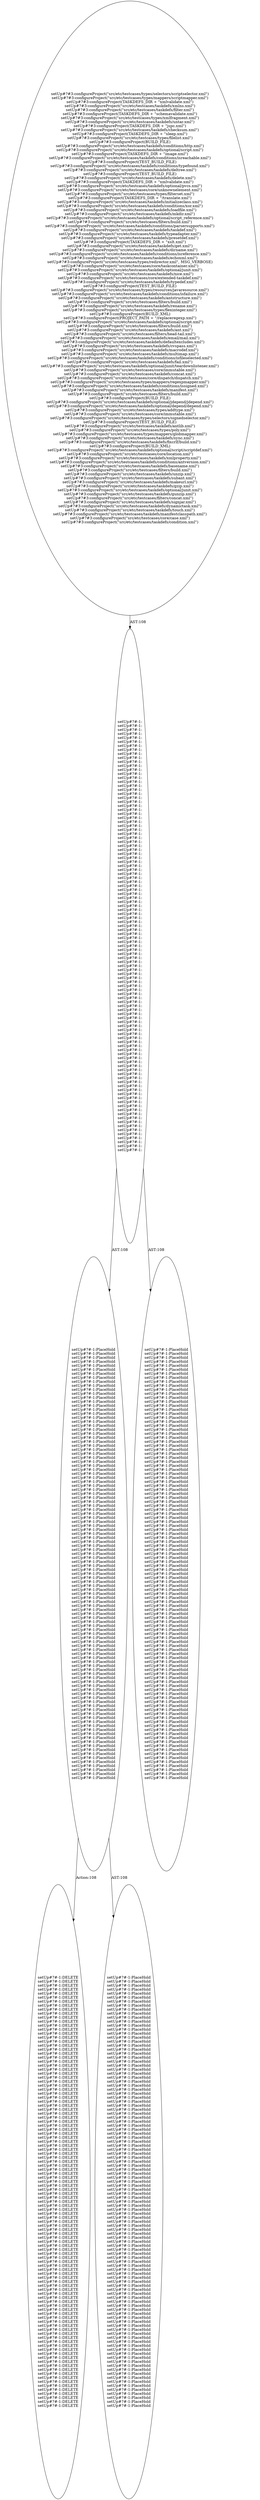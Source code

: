 digraph "Pattern" {
0 [label="setUp#?#-1:DELETE
setUp#?#-1:DELETE
setUp#?#-1:DELETE
setUp#?#-1:DELETE
setUp#?#-1:DELETE
setUp#?#-1:DELETE
setUp#?#-1:DELETE
setUp#?#-1:DELETE
setUp#?#-1:DELETE
setUp#?#-1:DELETE
setUp#?#-1:DELETE
setUp#?#-1:DELETE
setUp#?#-1:DELETE
setUp#?#-1:DELETE
setUp#?#-1:DELETE
setUp#?#-1:DELETE
setUp#?#-1:DELETE
setUp#?#-1:DELETE
setUp#?#-1:DELETE
setUp#?#-1:DELETE
setUp#?#-1:DELETE
setUp#?#-1:DELETE
setUp#?#-1:DELETE
setUp#?#-1:DELETE
setUp#?#-1:DELETE
setUp#?#-1:DELETE
setUp#?#-1:DELETE
setUp#?#-1:DELETE
setUp#?#-1:DELETE
setUp#?#-1:DELETE
setUp#?#-1:DELETE
setUp#?#-1:DELETE
setUp#?#-1:DELETE
setUp#?#-1:DELETE
setUp#?#-1:DELETE
setUp#?#-1:DELETE
setUp#?#-1:DELETE
setUp#?#-1:DELETE
setUp#?#-1:DELETE
setUp#?#-1:DELETE
setUp#?#-1:DELETE
setUp#?#-1:DELETE
setUp#?#-1:DELETE
setUp#?#-1:DELETE
setUp#?#-1:DELETE
setUp#?#-1:DELETE
setUp#?#-1:DELETE
setUp#?#-1:DELETE
setUp#?#-1:DELETE
setUp#?#-1:DELETE
setUp#?#-1:DELETE
setUp#?#-1:DELETE
setUp#?#-1:DELETE
setUp#?#-1:DELETE
setUp#?#-1:DELETE
setUp#?#-1:DELETE
setUp#?#-1:DELETE
setUp#?#-1:DELETE
setUp#?#-1:DELETE
setUp#?#-1:DELETE
setUp#?#-1:DELETE
setUp#?#-1:DELETE
setUp#?#-1:DELETE
setUp#?#-1:DELETE
setUp#?#-1:DELETE
setUp#?#-1:DELETE
setUp#?#-1:DELETE
setUp#?#-1:DELETE
setUp#?#-1:DELETE
setUp#?#-1:DELETE
setUp#?#-1:DELETE
setUp#?#-1:DELETE
setUp#?#-1:DELETE
setUp#?#-1:DELETE
setUp#?#-1:DELETE
setUp#?#-1:DELETE
setUp#?#-1:DELETE
setUp#?#-1:DELETE
setUp#?#-1:DELETE
setUp#?#-1:DELETE
setUp#?#-1:DELETE
setUp#?#-1:DELETE
setUp#?#-1:DELETE
setUp#?#-1:DELETE
setUp#?#-1:DELETE
setUp#?#-1:DELETE
setUp#?#-1:DELETE
setUp#?#-1:DELETE
setUp#?#-1:DELETE
setUp#?#-1:DELETE
setUp#?#-1:DELETE
setUp#?#-1:DELETE
setUp#?#-1:DELETE
setUp#?#-1:DELETE
setUp#?#-1:DELETE
setUp#?#-1:DELETE
setUp#?#-1:DELETE
setUp#?#-1:DELETE
setUp#?#-1:DELETE
setUp#?#-1:DELETE
setUp#?#-1:DELETE
setUp#?#-1:DELETE
setUp#?#-1:DELETE
setUp#?#-1:DELETE
setUp#?#-1:DELETE
setUp#?#-1:DELETE
setUp#?#-1:DELETE
setUp#?#-1:DELETE" shape=ellipse]
1 [label="setUp#?#-1:PlaceHold
setUp#?#-1:PlaceHold
setUp#?#-1:PlaceHold
setUp#?#-1:PlaceHold
setUp#?#-1:PlaceHold
setUp#?#-1:PlaceHold
setUp#?#-1:PlaceHold
setUp#?#-1:PlaceHold
setUp#?#-1:PlaceHold
setUp#?#-1:PlaceHold
setUp#?#-1:PlaceHold
setUp#?#-1:PlaceHold
setUp#?#-1:PlaceHold
setUp#?#-1:PlaceHold
setUp#?#-1:PlaceHold
setUp#?#-1:PlaceHold
setUp#?#-1:PlaceHold
setUp#?#-1:PlaceHold
setUp#?#-1:PlaceHold
setUp#?#-1:PlaceHold
setUp#?#-1:PlaceHold
setUp#?#-1:PlaceHold
setUp#?#-1:PlaceHold
setUp#?#-1:PlaceHold
setUp#?#-1:PlaceHold
setUp#?#-1:PlaceHold
setUp#?#-1:PlaceHold
setUp#?#-1:PlaceHold
setUp#?#-1:PlaceHold
setUp#?#-1:PlaceHold
setUp#?#-1:PlaceHold
setUp#?#-1:PlaceHold
setUp#?#-1:PlaceHold
setUp#?#-1:PlaceHold
setUp#?#-1:PlaceHold
setUp#?#-1:PlaceHold
setUp#?#-1:PlaceHold
setUp#?#-1:PlaceHold
setUp#?#-1:PlaceHold
setUp#?#-1:PlaceHold
setUp#?#-1:PlaceHold
setUp#?#-1:PlaceHold
setUp#?#-1:PlaceHold
setUp#?#-1:PlaceHold
setUp#?#-1:PlaceHold
setUp#?#-1:PlaceHold
setUp#?#-1:PlaceHold
setUp#?#-1:PlaceHold
setUp#?#-1:PlaceHold
setUp#?#-1:PlaceHold
setUp#?#-1:PlaceHold
setUp#?#-1:PlaceHold
setUp#?#-1:PlaceHold
setUp#?#-1:PlaceHold
setUp#?#-1:PlaceHold
setUp#?#-1:PlaceHold
setUp#?#-1:PlaceHold
setUp#?#-1:PlaceHold
setUp#?#-1:PlaceHold
setUp#?#-1:PlaceHold
setUp#?#-1:PlaceHold
setUp#?#-1:PlaceHold
setUp#?#-1:PlaceHold
setUp#?#-1:PlaceHold
setUp#?#-1:PlaceHold
setUp#?#-1:PlaceHold
setUp#?#-1:PlaceHold
setUp#?#-1:PlaceHold
setUp#?#-1:PlaceHold
setUp#?#-1:PlaceHold
setUp#?#-1:PlaceHold
setUp#?#-1:PlaceHold
setUp#?#-1:PlaceHold
setUp#?#-1:PlaceHold
setUp#?#-1:PlaceHold
setUp#?#-1:PlaceHold
setUp#?#-1:PlaceHold
setUp#?#-1:PlaceHold
setUp#?#-1:PlaceHold
setUp#?#-1:PlaceHold
setUp#?#-1:PlaceHold
setUp#?#-1:PlaceHold
setUp#?#-1:PlaceHold
setUp#?#-1:PlaceHold
setUp#?#-1:PlaceHold
setUp#?#-1:PlaceHold
setUp#?#-1:PlaceHold
setUp#?#-1:PlaceHold
setUp#?#-1:PlaceHold
setUp#?#-1:PlaceHold
setUp#?#-1:PlaceHold
setUp#?#-1:PlaceHold
setUp#?#-1:PlaceHold
setUp#?#-1:PlaceHold
setUp#?#-1:PlaceHold
setUp#?#-1:PlaceHold
setUp#?#-1:PlaceHold
setUp#?#-1:PlaceHold
setUp#?#-1:PlaceHold
setUp#?#-1:PlaceHold
setUp#?#-1:PlaceHold
setUp#?#-1:PlaceHold
setUp#?#-1:PlaceHold
setUp#?#-1:PlaceHold
setUp#?#-1:PlaceHold
setUp#?#-1:PlaceHold
setUp#?#-1:PlaceHold
setUp#?#-1:PlaceHold" shape=ellipse]
2 [label="setUp#?#-1:
setUp#?#-1:
setUp#?#-1:
setUp#?#-1:
setUp#?#-1:
setUp#?#-1:
setUp#?#-1:
setUp#?#-1:
setUp#?#-1:
setUp#?#-1:
setUp#?#-1:
setUp#?#-1:
setUp#?#-1:
setUp#?#-1:
setUp#?#-1:
setUp#?#-1:
setUp#?#-1:
setUp#?#-1:
setUp#?#-1:
setUp#?#-1:
setUp#?#-1:
setUp#?#-1:
setUp#?#-1:
setUp#?#-1:
setUp#?#-1:
setUp#?#-1:
setUp#?#-1:
setUp#?#-1:
setUp#?#-1:
setUp#?#-1:
setUp#?#-1:
setUp#?#-1:
setUp#?#-1:
setUp#?#-1:
setUp#?#-1:
setUp#?#-1:
setUp#?#-1:
setUp#?#-1:
setUp#?#-1:
setUp#?#-1:
setUp#?#-1:
setUp#?#-1:
setUp#?#-1:
setUp#?#-1:
setUp#?#-1:
setUp#?#-1:
setUp#?#-1:
setUp#?#-1:
setUp#?#-1:
setUp#?#-1:
setUp#?#-1:
setUp#?#-1:
setUp#?#-1:
setUp#?#-1:
setUp#?#-1:
setUp#?#-1:
setUp#?#-1:
setUp#?#-1:
setUp#?#-1:
setUp#?#-1:
setUp#?#-1:
setUp#?#-1:
setUp#?#-1:
setUp#?#-1:
setUp#?#-1:
setUp#?#-1:
setUp#?#-1:
setUp#?#-1:
setUp#?#-1:
setUp#?#-1:
setUp#?#-1:
setUp#?#-1:
setUp#?#-1:
setUp#?#-1:
setUp#?#-1:
setUp#?#-1:
setUp#?#-1:
setUp#?#-1:
setUp#?#-1:
setUp#?#-1:
setUp#?#-1:
setUp#?#-1:
setUp#?#-1:
setUp#?#-1:
setUp#?#-1:
setUp#?#-1:
setUp#?#-1:
setUp#?#-1:
setUp#?#-1:
setUp#?#-1:
setUp#?#-1:
setUp#?#-1:
setUp#?#-1:
setUp#?#-1:
setUp#?#-1:
setUp#?#-1:
setUp#?#-1:
setUp#?#-1:
setUp#?#-1:
setUp#?#-1:
setUp#?#-1:
setUp#?#-1:
setUp#?#-1:
setUp#?#-1:
setUp#?#-1:
setUp#?#-1:
setUp#?#-1:
setUp#?#-1:" shape=ellipse]
3 [label="setUp#?#3:configureProject(\"src/etc/testcases/types/selectors/scriptselector.xml\")
setUp#?#3:configureProject(\"src/etc/testcases/types/mappers/scriptmapper.xml\")
setUp#?#3:configureProject(TASKDEFS_DIR + \"xmlvalidate.xml\")
setUp#?#3:configureProject(\"src/etc/testcases/taskdefs/xmlns.xml\")
setUp#?#3:configureProject(\"src/etc/testcases/taskdefs/filter.xml\")
setUp#?#3:configureProject(TASKDEFS_DIR + \"schemavalidate.xml\")
setUp#?#3:configureProject(\"src/etc/testcases/types/xmlfragment.xml\")
setUp#?#3:configureProject(\"src/etc/testcases/taskdefs/untar.xml\")
setUp#?#3:configureProject(TASKDEFS_DIR + \"jspc.xml\")
setUp#?#3:configureProject(\"src/etc/testcases/taskdefs/checksum.xml\")
setUp#?#3:configureProject(TASKDEFS_DIR + \"sleep.xml\")
setUp#?#3:configureProject(\"src/etc/testcases/types/filelist.xml\")
setUp#?#3:configureProject(BUILD_FILE)
setUp#?#3:configureProject(\"src/etc/testcases/taskdefs/conditions/http.xml\")
setUp#?#3:configureProject(\"src/etc/testcases/taskdefs/optional/script.xml\")
setUp#?#3:configureProject(TASKDEFS_DIR + \"image.xml\")
setUp#?#3:configureProject(\"src/etc/testcases/taskdefs/conditions/isreachable.xml\")
setUp#?#3:configureProject(TEST_BUILD_FILE)
setUp#?#3:configureProject(\"src/etc/testcases/taskdefs/conditions/typefound.xml\")
setUp#?#3:configureProject(\"src/etc/testcases/taskdefs/deltree.xml\")
setUp#?#3:configureProject(TEST_BUILD_FILE)
setUp#?#3:configureProject(\"src/etc/testcases/taskdefs/delete.xml\")
setUp#?#3:configureProject(TASKDEFS_DIR + \"xmlvalidate.xml\")
setUp#?#3:configureProject(\"src/etc/testcases/taskdefs/optional/pvcs.xml\")
setUp#?#3:configureProject(\"src/etc/testcases/core/unknownelement.xml\")
setUp#?#3:configureProject(\"src/etc/testcases/types/filterset.xml\")
setUp#?#3:configureProject(TASKDEFS_DIR + \"/translate.xml\")
setUp#?#3:configureProject(\"src/etc/testcases/taskdefs/initializeclass.xml\")
setUp#?#3:configureProject(\"src/etc/testcases/taskdefs/conditions/xor.xml\")
setUp#?#3:configureProject(\"src/etc/testcases/taskdefs/loadfile.xml\")
setUp#?#3:configureProject(\"src/etc/testcases/taskdefs/mkdir.xml\")
setUp#?#3:configureProject(\"src/etc/testcases/taskdefs/optional/script_reference.xml\")
setUp#?#3:configureProject(\"src/etc/testcases/filters/build.xml\")
setUp#?#3:configureProject(\"src/etc/testcases/taskdefs/conditions/parsersupports.xml\")
setUp#?#3:configureProject(\"src/etc/testcases/taskdefs/taskdef.xml\")
setUp#?#3:configureProject(\"src/etc/testcases/taskdefs/typeadapter.xml\")
setUp#?#3:configureProject(\"src/etc/testcases/taskdefs/presetdef.xml\")
setUp#?#3:configureProject(TASKDEFS_DIR + \"xslt.xml\")
setUp#?#3:configureProject(\"src/etc/testcases/taskdefs/get.xml\")
setUp#?#3:configureProject(\"src/etc/testcases/taskdefs/dirname.xml\")
setUp#?#3:configureProject(\"src/etc/testcases/taskdefs/conditions/isreference.xml\")
setUp#?#3:configureProject(\"src/etc/testcases/taskdefs/echoxml.xml\")
setUp#?#3:configureProject(\"src/etc/testcases/types/redirector.xml\", MSG_VERBOSE)
setUp#?#3:configureProject(\"src/etc/testcases/core/taskcontainer.xml\")
setUp#?#3:configureProject(\"src/etc/testcases/taskdefs/optional/junit.xml\")
setUp#?#3:configureProject(\"src/etc/testcases/taskdefs/nice.xml\")
setUp#?#3:configureProject(\"src/etc/testcases/core/extended-taskdef.xml\")
setUp#?#3:configureProject(\"src/etc/testcases/taskdefs/typedef.xml\")
setUp#?#3:configureProject(TEST_BUILD_FILE)
setUp#?#3:configureProject(\"src/etc/testcases/types/resources/javaresource.xml\")
setUp#?#3:configureProject(\"src/etc/testcases/taskdefs/conditions/isfailure.xml\")
setUp#?#3:configureProject(\"src/etc/testcases/taskdefs/antstructure.xml\")
setUp#?#3:configureProject(\"src/etc/testcases/filters/build.xml\")
setUp#?#3:configureProject(\"src/etc/testcases/taskdefs/rename.xml\")
setUp#?#3:configureProject(\"src/etc/testcases/types/flexinteger.xml\")
setUp#?#3:configureProject(BUILD_XML)
setUp#?#3:configureProject(PROJECT_PATH + \"/replaceregexp.xml\")
setUp#?#3:configureProject(\"src/etc/testcases/taskdefs/optional/script.xml\")
setUp#?#3:configureProject(\"src/etc/testcases/filters/build.xml\")
setUp#?#3:configureProject(\"src/etc/testcases/taskdefs/ant.xml\")
setUp#?#3:configureProject(\"src/etc/testcases/filters/head-tail.xml\")
setUp#?#3:configureProject(\"src/etc/testcases/taskdefs/email/mail.xml\")
setUp#?#3:configureProject(\"src/etc/testcases/taskdefs/defaultexcludes.xml\")
setUp#?#3:configureProject(\"src/etc/testcases/taskdefs/cvspass.xml\")
setUp#?#3:configureProject(\"src/etc/testcases/taskdefs/macrodef.xml\")
setUp#?#3:configureProject(\"src/etc/testcases/taskdefs/multimap.xml\")
setUp#?#3:configureProject(\"src/etc/testcases/taskdefs/conditions/isfileselected.xml\")
setUp#?#3:configureProject(\"src/etc/testcases/taskdefs/fail.xml\")
setUp#?#3:configureProject(\"src/etc/testcases/taskdefs/optional/junit/teardownlistener.xml\")
setUp#?#3:configureProject(\"src/etc/testcases/core/immutable.xml\")
setUp#?#3:configureProject(\"src/etc/testcases/taskdefs/concat.xml\")
setUp#?#3:configureProject(\"src/etc/testcases/core/dispatch/dispatch.xml\")
setUp#?#3:configureProject(\"src/etc/testcases/types/mappers/regexpmapper.xml\")
setUp#?#3:configureProject(\"src/etc/testcases/taskdefs/conditions/issigned.xml\")
setUp#?#3:configureProject(\"src/etc/testcases/taskdefs/manifest.xml\")
setUp#?#3:configureProject(\"src/etc/testcases/filters/build.xml\")
setUp#?#3:configureProject(BUILD_FILE)
setUp#?#3:configureProject(\"src/etc/testcases/taskdefs/optional/jdepend/jdepend.xml\")
setUp#?#3:configureProject(\"src/etc/testcases/taskdefs/optional/depend/depend.xml\")
setUp#?#3:configureProject(\"src/etc/testcases/types/addtype.xml\")
setUp#?#3:configureProject(\"src/etc/testcases/core/immutable.xml\")
setUp#?#3:configureProject(\"src/etc/testcases/types/selectors/signedselector.xml\")
setUp#?#3:configureProject(TEST_BUILD_FILE)
setUp#?#3:configureProject(\"src/etc/testcases/taskdefs/antlib.xml\")
setUp#?#3:configureProject(\"src/etc/testcases/types/poly.xml\")
setUp#?#3:configureProject(\"src/etc/testcases/types/mappers/globmapper.xml\")
setUp#?#3:configureProject(\"src/etc/testcases/taskdefs/sync.xml\")
setUp#?#3:configureProject(\"src/etc/testcases/taskdefs/fixcrlf/build.xml\")
setUp#?#3:configureProject(BUILD_XML)
setUp#?#3:configureProject(\"src/etc/testcases/taskdefs/optional/script/scriptdef.xml\")
setUp#?#3:configureProject(\"src/etc/testcases/core/location.xml\")
setUp#?#3:configureProject(\"src/etc/testcases/taskdefs/xmlproperty.xml\")
setUp#?#3:configureProject(\"src/etc/testcases/taskdefs/conditions/antversion.xml\")
setUp#?#3:configureProject(\"src/etc/testcases/taskdefs/basename.xml\")
setUp#?#3:configureProject(\"src/etc/testcases/filters/build.xml\")
setUp#?#3:configureProject(\"src/etc/testcases/taskdefs/unzip.xml\")
setUp#?#3:configureProject(\"src/etc/testcases/taskdefs/subant.xml\")
setUp#?#3:configureProject(\"src/etc/testcases/taskdefs/makeurl.xml\")
setUp#?#3:configureProject(\"src/etc/testcases/taskdefs/gzip.xml\")
setUp#?#3:configureProject(\"src/etc/testcases/taskdefs/optional/junit.xml\")
setUp#?#3:configureProject(\"src/etc/testcases/taskdefs/gunzip.xml\")
setUp#?#3:configureProject(\"src/etc/testcases/filters/concat.xml\")
setUp#?#3:configureProject(\"src/etc/testcases/taskdefs/signjar.xml\")
setUp#?#3:configureProject(\"src/etc/testcases/taskdefs/dynamictask.xml\")
setUp#?#3:configureProject(\"src/etc/testcases/taskdefs/touch.xml\")
setUp#?#3:configureProject(\"src/etc/testcases/taskdefs/manifestclasspath.xml\")
setUp#?#3:configureProject(\"src/etc/testcases/core/case.xml\")
setUp#?#3:configureProject(\"src/etc/testcases/taskdefs/condition.xml\")" shape=ellipse]
4 [label="setUp#?#-1:PlaceHold
setUp#?#-1:PlaceHold
setUp#?#-1:PlaceHold
setUp#?#-1:PlaceHold
setUp#?#-1:PlaceHold
setUp#?#-1:PlaceHold
setUp#?#-1:PlaceHold
setUp#?#-1:PlaceHold
setUp#?#-1:PlaceHold
setUp#?#-1:PlaceHold
setUp#?#-1:PlaceHold
setUp#?#-1:PlaceHold
setUp#?#-1:PlaceHold
setUp#?#-1:PlaceHold
setUp#?#-1:PlaceHold
setUp#?#-1:PlaceHold
setUp#?#-1:PlaceHold
setUp#?#-1:PlaceHold
setUp#?#-1:PlaceHold
setUp#?#-1:PlaceHold
setUp#?#-1:PlaceHold
setUp#?#-1:PlaceHold
setUp#?#-1:PlaceHold
setUp#?#-1:PlaceHold
setUp#?#-1:PlaceHold
setUp#?#-1:PlaceHold
setUp#?#-1:PlaceHold
setUp#?#-1:PlaceHold
setUp#?#-1:PlaceHold
setUp#?#-1:PlaceHold
setUp#?#-1:PlaceHold
setUp#?#-1:PlaceHold
setUp#?#-1:PlaceHold
setUp#?#-1:PlaceHold
setUp#?#-1:PlaceHold
setUp#?#-1:PlaceHold
setUp#?#-1:PlaceHold
setUp#?#-1:PlaceHold
setUp#?#-1:PlaceHold
setUp#?#-1:PlaceHold
setUp#?#-1:PlaceHold
setUp#?#-1:PlaceHold
setUp#?#-1:PlaceHold
setUp#?#-1:PlaceHold
setUp#?#-1:PlaceHold
setUp#?#-1:PlaceHold
setUp#?#-1:PlaceHold
setUp#?#-1:PlaceHold
setUp#?#-1:PlaceHold
setUp#?#-1:PlaceHold
setUp#?#-1:PlaceHold
setUp#?#-1:PlaceHold
setUp#?#-1:PlaceHold
setUp#?#-1:PlaceHold
setUp#?#-1:PlaceHold
setUp#?#-1:PlaceHold
setUp#?#-1:PlaceHold
setUp#?#-1:PlaceHold
setUp#?#-1:PlaceHold
setUp#?#-1:PlaceHold
setUp#?#-1:PlaceHold
setUp#?#-1:PlaceHold
setUp#?#-1:PlaceHold
setUp#?#-1:PlaceHold
setUp#?#-1:PlaceHold
setUp#?#-1:PlaceHold
setUp#?#-1:PlaceHold
setUp#?#-1:PlaceHold
setUp#?#-1:PlaceHold
setUp#?#-1:PlaceHold
setUp#?#-1:PlaceHold
setUp#?#-1:PlaceHold
setUp#?#-1:PlaceHold
setUp#?#-1:PlaceHold
setUp#?#-1:PlaceHold
setUp#?#-1:PlaceHold
setUp#?#-1:PlaceHold
setUp#?#-1:PlaceHold
setUp#?#-1:PlaceHold
setUp#?#-1:PlaceHold
setUp#?#-1:PlaceHold
setUp#?#-1:PlaceHold
setUp#?#-1:PlaceHold
setUp#?#-1:PlaceHold
setUp#?#-1:PlaceHold
setUp#?#-1:PlaceHold
setUp#?#-1:PlaceHold
setUp#?#-1:PlaceHold
setUp#?#-1:PlaceHold
setUp#?#-1:PlaceHold
setUp#?#-1:PlaceHold
setUp#?#-1:PlaceHold
setUp#?#-1:PlaceHold
setUp#?#-1:PlaceHold
setUp#?#-1:PlaceHold
setUp#?#-1:PlaceHold
setUp#?#-1:PlaceHold
setUp#?#-1:PlaceHold
setUp#?#-1:PlaceHold
setUp#?#-1:PlaceHold
setUp#?#-1:PlaceHold
setUp#?#-1:PlaceHold
setUp#?#-1:PlaceHold
setUp#?#-1:PlaceHold
setUp#?#-1:PlaceHold
setUp#?#-1:PlaceHold
setUp#?#-1:PlaceHold
setUp#?#-1:PlaceHold" shape=ellipse]
5 [label="setUp#?#-1:PlaceHold
setUp#?#-1:PlaceHold
setUp#?#-1:PlaceHold
setUp#?#-1:PlaceHold
setUp#?#-1:PlaceHold
setUp#?#-1:PlaceHold
setUp#?#-1:PlaceHold
setUp#?#-1:PlaceHold
setUp#?#-1:PlaceHold
setUp#?#-1:PlaceHold
setUp#?#-1:PlaceHold
setUp#?#-1:PlaceHold
setUp#?#-1:PlaceHold
setUp#?#-1:PlaceHold
setUp#?#-1:PlaceHold
setUp#?#-1:PlaceHold
setUp#?#-1:PlaceHold
setUp#?#-1:PlaceHold
setUp#?#-1:PlaceHold
setUp#?#-1:PlaceHold
setUp#?#-1:PlaceHold
setUp#?#-1:PlaceHold
setUp#?#-1:PlaceHold
setUp#?#-1:PlaceHold
setUp#?#-1:PlaceHold
setUp#?#-1:PlaceHold
setUp#?#-1:PlaceHold
setUp#?#-1:PlaceHold
setUp#?#-1:PlaceHold
setUp#?#-1:PlaceHold
setUp#?#-1:PlaceHold
setUp#?#-1:PlaceHold
setUp#?#-1:PlaceHold
setUp#?#-1:PlaceHold
setUp#?#-1:PlaceHold
setUp#?#-1:PlaceHold
setUp#?#-1:PlaceHold
setUp#?#-1:PlaceHold
setUp#?#-1:PlaceHold
setUp#?#-1:PlaceHold
setUp#?#-1:PlaceHold
setUp#?#-1:PlaceHold
setUp#?#-1:PlaceHold
setUp#?#-1:PlaceHold
setUp#?#-1:PlaceHold
setUp#?#-1:PlaceHold
setUp#?#-1:PlaceHold
setUp#?#-1:PlaceHold
setUp#?#-1:PlaceHold
setUp#?#-1:PlaceHold
setUp#?#-1:PlaceHold
setUp#?#-1:PlaceHold
setUp#?#-1:PlaceHold
setUp#?#-1:PlaceHold
setUp#?#-1:PlaceHold
setUp#?#-1:PlaceHold
setUp#?#-1:PlaceHold
setUp#?#-1:PlaceHold
setUp#?#-1:PlaceHold
setUp#?#-1:PlaceHold
setUp#?#-1:PlaceHold
setUp#?#-1:PlaceHold
setUp#?#-1:PlaceHold
setUp#?#-1:PlaceHold
setUp#?#-1:PlaceHold
setUp#?#-1:PlaceHold
setUp#?#-1:PlaceHold
setUp#?#-1:PlaceHold
setUp#?#-1:PlaceHold
setUp#?#-1:PlaceHold
setUp#?#-1:PlaceHold
setUp#?#-1:PlaceHold
setUp#?#-1:PlaceHold
setUp#?#-1:PlaceHold
setUp#?#-1:PlaceHold
setUp#?#-1:PlaceHold
setUp#?#-1:PlaceHold
setUp#?#-1:PlaceHold
setUp#?#-1:PlaceHold
setUp#?#-1:PlaceHold
setUp#?#-1:PlaceHold
setUp#?#-1:PlaceHold
setUp#?#-1:PlaceHold
setUp#?#-1:PlaceHold
setUp#?#-1:PlaceHold
setUp#?#-1:PlaceHold
setUp#?#-1:PlaceHold
setUp#?#-1:PlaceHold
setUp#?#-1:PlaceHold
setUp#?#-1:PlaceHold
setUp#?#-1:PlaceHold
setUp#?#-1:PlaceHold
setUp#?#-1:PlaceHold
setUp#?#-1:PlaceHold
setUp#?#-1:PlaceHold
setUp#?#-1:PlaceHold
setUp#?#-1:PlaceHold
setUp#?#-1:PlaceHold
setUp#?#-1:PlaceHold
setUp#?#-1:PlaceHold
setUp#?#-1:PlaceHold
setUp#?#-1:PlaceHold
setUp#?#-1:PlaceHold
setUp#?#-1:PlaceHold
setUp#?#-1:PlaceHold
setUp#?#-1:PlaceHold
setUp#?#-1:PlaceHold
setUp#?#-1:PlaceHold" shape=ellipse]
1 -> 0 [label="Action:108"];
1 -> 5 [label="AST:108"];
2 -> 1 [label="AST:108"];
2 -> 4 [label="AST:108"];
3 -> 2 [label="AST:108"];
}